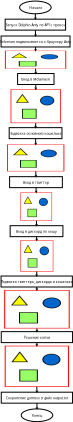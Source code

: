 <?xml version="1.0" encoding="UTF-8"?>
<dia:diagram xmlns:dia="http://www.lysator.liu.se/~alla/dia/">
  <dia:layer name="Фон" visible="true" connectable="true" active="true">
    <dia:object type="Standard - Image" version="0" id="O0">
      <dia:attribute name="obj_pos">
        <dia:point val="-137.382,81.199"/>
      </dia:attribute>
      <dia:attribute name="obj_bb">
        <dia:rectangle val="-137.382,81.199;-95.432,109.499"/>
      </dia:attribute>
      <dia:attribute name="elem_corner">
        <dia:point val="-137.382,81.199"/>
      </dia:attribute>
      <dia:attribute name="elem_width">
        <dia:real val="41.95"/>
      </dia:attribute>
      <dia:attribute name="elem_height">
        <dia:real val="28.3"/>
      </dia:attribute>
      <dia:attribute name="draw_border">
        <dia:boolean val="false"/>
      </dia:attribute>
      <dia:attribute name="keep_aspect">
        <dia:boolean val="true"/>
      </dia:attribute>
      <dia:attribute name="file">
        <dia:string>#/home/venom/Рабочий стол/for_git/img/Снимок экрана от 2024-10-24 11-15-31.jpg#</dia:string>
      </dia:attribute>
    </dia:object>
    <dia:object type="Flowchart - Ellipse" version="0" id="O1">
      <dia:attribute name="obj_pos">
        <dia:point val="-129.859,7.763"/>
      </dia:attribute>
      <dia:attribute name="obj_bb">
        <dia:rectangle val="-129.909,7.713;-103.554,18.412"/>
      </dia:attribute>
      <dia:attribute name="elem_corner">
        <dia:point val="-129.859,7.763"/>
      </dia:attribute>
      <dia:attribute name="elem_width">
        <dia:real val="26.254"/>
      </dia:attribute>
      <dia:attribute name="elem_height">
        <dia:real val="10.598"/>
      </dia:attribute>
      <dia:attribute name="show_background">
        <dia:boolean val="true"/>
      </dia:attribute>
      <dia:attribute name="padding">
        <dia:real val="0.354"/>
      </dia:attribute>
      <dia:attribute name="text">
        <dia:composite type="text">
          <dia:attribute name="string">
            <dia:string>#Начало#</dia:string>
          </dia:attribute>
          <dia:attribute name="font">
            <dia:font family="sans" style="0" name="Helvetica"/>
          </dia:attribute>
          <dia:attribute name="height">
            <dia:real val="3.528"/>
          </dia:attribute>
          <dia:attribute name="pos">
            <dia:point val="-116.732,14.316"/>
          </dia:attribute>
          <dia:attribute name="color">
            <dia:color val="#000000ff"/>
          </dia:attribute>
          <dia:attribute name="alignment">
            <dia:enum val="1"/>
          </dia:attribute>
        </dia:composite>
      </dia:attribute>
    </dia:object>
    <dia:object type="Flowchart - Box" version="0" id="O2">
      <dia:attribute name="obj_pos">
        <dia:point val="-131.543,68.16"/>
      </dia:attribute>
      <dia:attribute name="obj_bb">
        <dia:rectangle val="-131.593,68.11;-101.147,77.349"/>
      </dia:attribute>
      <dia:attribute name="elem_corner">
        <dia:point val="-131.543,68.16"/>
      </dia:attribute>
      <dia:attribute name="elem_width">
        <dia:real val="30.346"/>
      </dia:attribute>
      <dia:attribute name="elem_height">
        <dia:real val="9.139"/>
      </dia:attribute>
      <dia:attribute name="show_background">
        <dia:boolean val="true"/>
      </dia:attribute>
      <dia:attribute name="padding">
        <dia:real val="0.5"/>
      </dia:attribute>
      <dia:attribute name="text">
        <dia:composite type="text">
          <dia:attribute name="string">
            <dia:string>#Вход в Metamask#</dia:string>
          </dia:attribute>
          <dia:attribute name="font">
            <dia:font family="sans" style="0" name="Helvetica"/>
          </dia:attribute>
          <dia:attribute name="height">
            <dia:real val="3.528"/>
          </dia:attribute>
          <dia:attribute name="pos">
            <dia:point val="-116.37,73.983"/>
          </dia:attribute>
          <dia:attribute name="color">
            <dia:color val="#000000ff"/>
          </dia:attribute>
          <dia:attribute name="alignment">
            <dia:enum val="1"/>
          </dia:attribute>
        </dia:composite>
      </dia:attribute>
    </dia:object>
    <dia:object type="Standard - Image" version="0" id="O3">
      <dia:attribute name="obj_pos">
        <dia:point val="-140.28,127.243"/>
      </dia:attribute>
      <dia:attribute name="obj_bb">
        <dia:rectangle val="-140.28,127.243;-92.58,149.643"/>
      </dia:attribute>
      <dia:attribute name="elem_corner">
        <dia:point val="-140.28,127.243"/>
      </dia:attribute>
      <dia:attribute name="elem_width">
        <dia:real val="47.7"/>
      </dia:attribute>
      <dia:attribute name="elem_height">
        <dia:real val="22.4"/>
      </dia:attribute>
      <dia:attribute name="draw_border">
        <dia:boolean val="false"/>
      </dia:attribute>
      <dia:attribute name="keep_aspect">
        <dia:boolean val="true"/>
      </dia:attribute>
      <dia:attribute name="file">
        <dia:string>#/home/venom/Рабочий стол/for_git/img/Снимок экрана от 2024-10-24 11-15-44.png#</dia:string>
      </dia:attribute>
    </dia:object>
    <dia:object type="Standard - Image" version="0" id="O4">
      <dia:attribute name="obj_pos">
        <dia:point val="-129.176,167.187"/>
      </dia:attribute>
      <dia:attribute name="obj_bb">
        <dia:rectangle val="-129.176,167.187;-102.826,190.937"/>
      </dia:attribute>
      <dia:attribute name="elem_corner">
        <dia:point val="-129.176,167.187"/>
      </dia:attribute>
      <dia:attribute name="elem_width">
        <dia:real val="26.35"/>
      </dia:attribute>
      <dia:attribute name="elem_height">
        <dia:real val="23.75"/>
      </dia:attribute>
      <dia:attribute name="draw_border">
        <dia:boolean val="false"/>
      </dia:attribute>
      <dia:attribute name="keep_aspect">
        <dia:boolean val="true"/>
      </dia:attribute>
      <dia:attribute name="file">
        <dia:string>#/home/venom/Рабочий стол/for_git/img/Снимок экрана от 2024-10-24 11-16-15.png#</dia:string>
      </dia:attribute>
    </dia:object>
    <dia:object type="Standard - Image" version="0" id="O5">
      <dia:attribute name="obj_pos">
        <dia:point val="-129.33,207.195"/>
      </dia:attribute>
      <dia:attribute name="obj_bb">
        <dia:rectangle val="-129.33,207.195;-101.78,233.195"/>
      </dia:attribute>
      <dia:attribute name="elem_corner">
        <dia:point val="-129.33,207.195"/>
      </dia:attribute>
      <dia:attribute name="elem_width">
        <dia:real val="27.55"/>
      </dia:attribute>
      <dia:attribute name="elem_height">
        <dia:real val="26"/>
      </dia:attribute>
      <dia:attribute name="draw_border">
        <dia:boolean val="false"/>
      </dia:attribute>
      <dia:attribute name="keep_aspect">
        <dia:boolean val="true"/>
      </dia:attribute>
      <dia:attribute name="file">
        <dia:string>#/home/venom/Рабочий стол/for_git/img/Снимок экрана от 2024-10-24 11-16-39.png#</dia:string>
      </dia:attribute>
    </dia:object>
    <dia:object type="Standard - Image" version="0" id="O6">
      <dia:attribute name="obj_pos">
        <dia:point val="-142.748,248.604"/>
      </dia:attribute>
      <dia:attribute name="obj_bb">
        <dia:rectangle val="-142.748,248.604;-88.098,280.604"/>
      </dia:attribute>
      <dia:attribute name="elem_corner">
        <dia:point val="-142.748,248.604"/>
      </dia:attribute>
      <dia:attribute name="elem_width">
        <dia:real val="54.65"/>
      </dia:attribute>
      <dia:attribute name="elem_height">
        <dia:real val="32"/>
      </dia:attribute>
      <dia:attribute name="draw_border">
        <dia:boolean val="false"/>
      </dia:attribute>
      <dia:attribute name="keep_aspect">
        <dia:boolean val="true"/>
      </dia:attribute>
      <dia:attribute name="file">
        <dia:string>#/home/venom/Рабочий стол/for_git/img/Снимок экрана от 2024-10-24 11-16-58.png#</dia:string>
      </dia:attribute>
    </dia:object>
    <dia:object type="Standard - Image" version="0" id="O7">
      <dia:attribute name="obj_pos">
        <dia:point val="-142.285,294.987"/>
      </dia:attribute>
      <dia:attribute name="obj_bb">
        <dia:rectangle val="-142.285,294.987;-88.735,329.337"/>
      </dia:attribute>
      <dia:attribute name="elem_corner">
        <dia:point val="-142.285,294.987"/>
      </dia:attribute>
      <dia:attribute name="elem_width">
        <dia:real val="53.55"/>
      </dia:attribute>
      <dia:attribute name="elem_height">
        <dia:real val="34.35"/>
      </dia:attribute>
      <dia:attribute name="draw_border">
        <dia:boolean val="false"/>
      </dia:attribute>
      <dia:attribute name="keep_aspect">
        <dia:boolean val="true"/>
      </dia:attribute>
      <dia:attribute name="file">
        <dia:string>#/home/venom/Рабочий стол/for_git/img/Снимок экрана от 2024-10-24 11-17-17.png#</dia:string>
      </dia:attribute>
    </dia:object>
    <dia:object type="Flowchart - Box" version="0" id="O8">
      <dia:attribute name="obj_pos">
        <dia:point val="-138.565,113.252"/>
      </dia:attribute>
      <dia:attribute name="obj_bb">
        <dia:rectangle val="-138.615,113.202;-94.535,122.441"/>
      </dia:attribute>
      <dia:attribute name="elem_corner">
        <dia:point val="-138.565,113.252"/>
      </dia:attribute>
      <dia:attribute name="elem_width">
        <dia:real val="43.98"/>
      </dia:attribute>
      <dia:attribute name="elem_height">
        <dia:real val="9.139"/>
      </dia:attribute>
      <dia:attribute name="show_background">
        <dia:boolean val="true"/>
      </dia:attribute>
      <dia:attribute name="padding">
        <dia:real val="0.5"/>
      </dia:attribute>
      <dia:attribute name="text">
        <dia:composite type="text">
          <dia:attribute name="string">
            <dia:string>#Подвязка основного кошелька#</dia:string>
          </dia:attribute>
          <dia:attribute name="font">
            <dia:font family="sans" style="0" name="Helvetica"/>
          </dia:attribute>
          <dia:attribute name="height">
            <dia:real val="3.528"/>
          </dia:attribute>
          <dia:attribute name="pos">
            <dia:point val="-116.575,119.075"/>
          </dia:attribute>
          <dia:attribute name="color">
            <dia:color val="#000000ff"/>
          </dia:attribute>
          <dia:attribute name="alignment">
            <dia:enum val="1"/>
          </dia:attribute>
        </dia:composite>
      </dia:attribute>
    </dia:object>
    <dia:object type="Flowchart - Box" version="0" id="O9">
      <dia:attribute name="obj_pos">
        <dia:point val="-138.225,154.106"/>
      </dia:attribute>
      <dia:attribute name="obj_bb">
        <dia:rectangle val="-138.275,154.056;-94.195,163.295"/>
      </dia:attribute>
      <dia:attribute name="elem_corner">
        <dia:point val="-138.225,154.106"/>
      </dia:attribute>
      <dia:attribute name="elem_width">
        <dia:real val="43.98"/>
      </dia:attribute>
      <dia:attribute name="elem_height">
        <dia:real val="9.139"/>
      </dia:attribute>
      <dia:attribute name="show_background">
        <dia:boolean val="true"/>
      </dia:attribute>
      <dia:attribute name="padding">
        <dia:real val="0.5"/>
      </dia:attribute>
      <dia:attribute name="text">
        <dia:composite type="text">
          <dia:attribute name="string">
            <dia:string>#Вход в твиттер#</dia:string>
          </dia:attribute>
          <dia:attribute name="font">
            <dia:font family="sans" style="0" name="Helvetica"/>
          </dia:attribute>
          <dia:attribute name="height">
            <dia:real val="3.528"/>
          </dia:attribute>
          <dia:attribute name="pos">
            <dia:point val="-116.235,159.929"/>
          </dia:attribute>
          <dia:attribute name="color">
            <dia:color val="#000000ff"/>
          </dia:attribute>
          <dia:attribute name="alignment">
            <dia:enum val="1"/>
          </dia:attribute>
        </dia:composite>
      </dia:attribute>
    </dia:object>
    <dia:object type="Flowchart - Box" version="0" id="O10">
      <dia:attribute name="obj_pos">
        <dia:point val="-137.762,194.948"/>
      </dia:attribute>
      <dia:attribute name="obj_bb">
        <dia:rectangle val="-137.812,194.898;-93.733,204.137"/>
      </dia:attribute>
      <dia:attribute name="elem_corner">
        <dia:point val="-137.762,194.948"/>
      </dia:attribute>
      <dia:attribute name="elem_width">
        <dia:real val="43.98"/>
      </dia:attribute>
      <dia:attribute name="elem_height">
        <dia:real val="9.139"/>
      </dia:attribute>
      <dia:attribute name="show_background">
        <dia:boolean val="true"/>
      </dia:attribute>
      <dia:attribute name="padding">
        <dia:real val="0.5"/>
      </dia:attribute>
      <dia:attribute name="text">
        <dia:composite type="text">
          <dia:attribute name="string">
            <dia:string>#Вход в дискорд по хешу#</dia:string>
          </dia:attribute>
          <dia:attribute name="font">
            <dia:font family="sans" style="0" name="Helvetica"/>
          </dia:attribute>
          <dia:attribute name="height">
            <dia:real val="3.528"/>
          </dia:attribute>
          <dia:attribute name="pos">
            <dia:point val="-115.772,200.771"/>
          </dia:attribute>
          <dia:attribute name="color">
            <dia:color val="#000000ff"/>
          </dia:attribute>
          <dia:attribute name="alignment">
            <dia:enum val="1"/>
          </dia:attribute>
        </dia:composite>
      </dia:attribute>
    </dia:object>
    <dia:object type="Flowchart - Box" version="0" id="O11">
      <dia:attribute name="obj_pos">
        <dia:point val="-145.328,236.901"/>
      </dia:attribute>
      <dia:attribute name="obj_bb">
        <dia:rectangle val="-145.378,236.851;-85.858,246.09"/>
      </dia:attribute>
      <dia:attribute name="elem_corner">
        <dia:point val="-145.328,236.901"/>
      </dia:attribute>
      <dia:attribute name="elem_width">
        <dia:real val="59.42"/>
      </dia:attribute>
      <dia:attribute name="elem_height">
        <dia:real val="9.139"/>
      </dia:attribute>
      <dia:attribute name="show_background">
        <dia:boolean val="true"/>
      </dia:attribute>
      <dia:attribute name="padding">
        <dia:real val="0.5"/>
      </dia:attribute>
      <dia:attribute name="text">
        <dia:composite type="text">
          <dia:attribute name="string">
            <dia:string>#Подвязка твиттера, дискорда и кошелька#</dia:string>
          </dia:attribute>
          <dia:attribute name="font">
            <dia:font family="sans" style="0" name="Helvetica"/>
          </dia:attribute>
          <dia:attribute name="height">
            <dia:real val="3.528"/>
          </dia:attribute>
          <dia:attribute name="pos">
            <dia:point val="-115.618,242.724"/>
          </dia:attribute>
          <dia:attribute name="color">
            <dia:color val="#000000ff"/>
          </dia:attribute>
          <dia:attribute name="alignment">
            <dia:enum val="1"/>
          </dia:attribute>
        </dia:composite>
      </dia:attribute>
    </dia:object>
    <dia:object type="Flowchart - Box" version="0" id="O12">
      <dia:attribute name="obj_pos">
        <dia:point val="-145.165,283.243"/>
      </dia:attribute>
      <dia:attribute name="obj_bb">
        <dia:rectangle val="-145.215,283.193;-85.695,292.432"/>
      </dia:attribute>
      <dia:attribute name="elem_corner">
        <dia:point val="-145.165,283.243"/>
      </dia:attribute>
      <dia:attribute name="elem_width">
        <dia:real val="59.42"/>
      </dia:attribute>
      <dia:attribute name="elem_height">
        <dia:real val="9.139"/>
      </dia:attribute>
      <dia:attribute name="show_background">
        <dia:boolean val="true"/>
      </dia:attribute>
      <dia:attribute name="padding">
        <dia:real val="0.5"/>
      </dia:attribute>
      <dia:attribute name="text">
        <dia:composite type="text">
          <dia:attribute name="string">
            <dia:string>#Решение капчи#</dia:string>
          </dia:attribute>
          <dia:attribute name="font">
            <dia:font family="sans" style="0" name="Helvetica"/>
          </dia:attribute>
          <dia:attribute name="height">
            <dia:real val="3.528"/>
          </dia:attribute>
          <dia:attribute name="pos">
            <dia:point val="-115.455,289.066"/>
          </dia:attribute>
          <dia:attribute name="color">
            <dia:color val="#000000ff"/>
          </dia:attribute>
          <dia:attribute name="alignment">
            <dia:enum val="1"/>
          </dia:attribute>
        </dia:composite>
      </dia:attribute>
    </dia:object>
    <dia:object type="Flowchart - Box" version="0" id="O13">
      <dia:attribute name="obj_pos">
        <dia:point val="-145.165,333.706"/>
      </dia:attribute>
      <dia:attribute name="obj_bb">
        <dia:rectangle val="-145.215,333.656;-85.695,342.895"/>
      </dia:attribute>
      <dia:attribute name="elem_corner">
        <dia:point val="-145.165,333.706"/>
      </dia:attribute>
      <dia:attribute name="elem_width">
        <dia:real val="59.42"/>
      </dia:attribute>
      <dia:attribute name="elem_height">
        <dia:real val="9.139"/>
      </dia:attribute>
      <dia:attribute name="show_background">
        <dia:boolean val="true"/>
      </dia:attribute>
      <dia:attribute name="padding">
        <dia:real val="0.5"/>
      </dia:attribute>
      <dia:attribute name="text">
        <dia:composite type="text">
          <dia:attribute name="string">
            <dia:string>#Сохранение данных в файл output.txt#</dia:string>
          </dia:attribute>
          <dia:attribute name="font">
            <dia:font family="sans" style="0" name="Helvetica"/>
          </dia:attribute>
          <dia:attribute name="height">
            <dia:real val="3.528"/>
          </dia:attribute>
          <dia:attribute name="pos">
            <dia:point val="-115.455,339.529"/>
          </dia:attribute>
          <dia:attribute name="color">
            <dia:color val="#000000ff"/>
          </dia:attribute>
          <dia:attribute name="alignment">
            <dia:enum val="1"/>
          </dia:attribute>
        </dia:composite>
      </dia:attribute>
    </dia:object>
    <dia:object type="Flowchart - Ellipse" version="0" id="O14">
      <dia:attribute name="obj_pos">
        <dia:point val="-128.509,347.625"/>
      </dia:attribute>
      <dia:attribute name="obj_bb">
        <dia:rectangle val="-128.559,347.575;-102.205,358.273"/>
      </dia:attribute>
      <dia:attribute name="elem_corner">
        <dia:point val="-128.509,347.625"/>
      </dia:attribute>
      <dia:attribute name="elem_width">
        <dia:real val="26.254"/>
      </dia:attribute>
      <dia:attribute name="elem_height">
        <dia:real val="10.598"/>
      </dia:attribute>
      <dia:attribute name="show_background">
        <dia:boolean val="true"/>
      </dia:attribute>
      <dia:attribute name="padding">
        <dia:real val="0.354"/>
      </dia:attribute>
      <dia:attribute name="text">
        <dia:composite type="text">
          <dia:attribute name="string">
            <dia:string>#Конец#</dia:string>
          </dia:attribute>
          <dia:attribute name="font">
            <dia:font family="sans" style="0" name="Helvetica"/>
          </dia:attribute>
          <dia:attribute name="height">
            <dia:real val="3.528"/>
          </dia:attribute>
          <dia:attribute name="pos">
            <dia:point val="-115.382,354.178"/>
          </dia:attribute>
          <dia:attribute name="color">
            <dia:color val="#000000ff"/>
          </dia:attribute>
          <dia:attribute name="alignment">
            <dia:enum val="1"/>
          </dia:attribute>
        </dia:composite>
      </dia:attribute>
    </dia:object>
    <dia:object type="Flowchart - Box" version="0" id="O15">
      <dia:attribute name="obj_pos">
        <dia:point val="-141.907,22.845"/>
      </dia:attribute>
      <dia:attribute name="obj_bb">
        <dia:rectangle val="-141.957,22.795;-91.502,32.034"/>
      </dia:attribute>
      <dia:attribute name="elem_corner">
        <dia:point val="-141.907,22.845"/>
      </dia:attribute>
      <dia:attribute name="elem_width">
        <dia:real val="50.355"/>
      </dia:attribute>
      <dia:attribute name="elem_height">
        <dia:real val="9.139"/>
      </dia:attribute>
      <dia:attribute name="show_background">
        <dia:boolean val="true"/>
      </dia:attribute>
      <dia:attribute name="padding">
        <dia:real val="0.5"/>
      </dia:attribute>
      <dia:attribute name="text">
        <dia:composite type="text">
          <dia:attribute name="string">
            <dia:string>#Запуск Dolphin Anty по API с прокси#</dia:string>
          </dia:attribute>
          <dia:attribute name="font">
            <dia:font family="sans" style="0" name="Helvetica"/>
          </dia:attribute>
          <dia:attribute name="height">
            <dia:real val="3.528"/>
          </dia:attribute>
          <dia:attribute name="pos">
            <dia:point val="-116.729,28.668"/>
          </dia:attribute>
          <dia:attribute name="color">
            <dia:color val="#000000ff"/>
          </dia:attribute>
          <dia:attribute name="alignment">
            <dia:enum val="1"/>
          </dia:attribute>
        </dia:composite>
      </dia:attribute>
    </dia:object>
    <dia:object type="Flowchart - Box" version="0" id="O16">
      <dia:attribute name="obj_pos">
        <dia:point val="-145.299,36.879"/>
      </dia:attribute>
      <dia:attribute name="obj_bb">
        <dia:rectangle val="-145.349,36.829;-87.801,46.068"/>
      </dia:attribute>
      <dia:attribute name="elem_corner">
        <dia:point val="-145.299,36.879"/>
      </dia:attribute>
      <dia:attribute name="elem_width">
        <dia:real val="57.448"/>
      </dia:attribute>
      <dia:attribute name="elem_height">
        <dia:real val="9.139"/>
      </dia:attribute>
      <dia:attribute name="show_background">
        <dia:boolean val="true"/>
      </dia:attribute>
      <dia:attribute name="padding">
        <dia:real val="0.5"/>
      </dia:attribute>
      <dia:attribute name="text">
        <dia:composite type="text">
          <dia:attribute name="string">
            <dia:string>#Selenium подвязывается к браузеру Anty#</dia:string>
          </dia:attribute>
          <dia:attribute name="font">
            <dia:font family="sans" style="0" name="Helvetica"/>
          </dia:attribute>
          <dia:attribute name="height">
            <dia:real val="3.528"/>
          </dia:attribute>
          <dia:attribute name="pos">
            <dia:point val="-116.575,42.702"/>
          </dia:attribute>
          <dia:attribute name="color">
            <dia:color val="#000000ff"/>
          </dia:attribute>
          <dia:attribute name="alignment">
            <dia:enum val="1"/>
          </dia:attribute>
        </dia:composite>
      </dia:attribute>
    </dia:object>
    <dia:object type="Standard - Image" version="0" id="O17">
      <dia:attribute name="obj_pos">
        <dia:point val="-142.131,49.167"/>
      </dia:attribute>
      <dia:attribute name="obj_bb">
        <dia:rectangle val="-142.131,49.167;-91.031,64.117"/>
      </dia:attribute>
      <dia:attribute name="elem_corner">
        <dia:point val="-142.131,49.167"/>
      </dia:attribute>
      <dia:attribute name="elem_width">
        <dia:real val="51.1"/>
      </dia:attribute>
      <dia:attribute name="elem_height">
        <dia:real val="14.95"/>
      </dia:attribute>
      <dia:attribute name="draw_border">
        <dia:boolean val="false"/>
      </dia:attribute>
      <dia:attribute name="keep_aspect">
        <dia:boolean val="true"/>
      </dia:attribute>
      <dia:attribute name="file">
        <dia:string>#/home/venom/Рабочий стол/for_git/img/Снимок экрана от 2024-10-24 10-38-56.png#</dia:string>
      </dia:attribute>
    </dia:object>
    <dia:object type="Standard - ZigZagLine" version="1" id="O18">
      <dia:attribute name="obj_pos">
        <dia:point val="-116.732,18.362"/>
      </dia:attribute>
      <dia:attribute name="obj_bb">
        <dia:rectangle val="-117.091,18.312;-116.367,22.895"/>
      </dia:attribute>
      <dia:attribute name="orth_points">
        <dia:point val="-116.732,18.362"/>
        <dia:point val="-116.732,20.604"/>
        <dia:point val="-116.729,20.604"/>
        <dia:point val="-116.729,22.845"/>
      </dia:attribute>
      <dia:attribute name="orth_orient">
        <dia:enum val="1"/>
        <dia:enum val="0"/>
        <dia:enum val="1"/>
      </dia:attribute>
      <dia:attribute name="autorouting">
        <dia:boolean val="true"/>
      </dia:attribute>
      <dia:attribute name="end_arrow">
        <dia:enum val="22"/>
      </dia:attribute>
      <dia:attribute name="end_arrow_length">
        <dia:real val="0.5"/>
      </dia:attribute>
      <dia:attribute name="end_arrow_width">
        <dia:real val="0.5"/>
      </dia:attribute>
      <dia:connections>
        <dia:connection handle="0" to="O1" connection="12"/>
        <dia:connection handle="1" to="O15" connection="2"/>
      </dia:connections>
    </dia:object>
    <dia:object type="Standard - Line" version="0" id="O19">
      <dia:attribute name="obj_pos">
        <dia:point val="-116.729,31.984"/>
      </dia:attribute>
      <dia:attribute name="obj_bb">
        <dia:rectangle val="-116.959,31.932;-116.236,36.931"/>
      </dia:attribute>
      <dia:attribute name="conn_endpoints">
        <dia:point val="-116.729,31.984"/>
        <dia:point val="-116.575,36.879"/>
      </dia:attribute>
      <dia:attribute name="numcp">
        <dia:int val="1"/>
      </dia:attribute>
      <dia:attribute name="end_arrow">
        <dia:enum val="22"/>
      </dia:attribute>
      <dia:attribute name="end_arrow_length">
        <dia:real val="0.5"/>
      </dia:attribute>
      <dia:attribute name="end_arrow_width">
        <dia:real val="0.5"/>
      </dia:attribute>
      <dia:connections>
        <dia:connection handle="0" to="O15" connection="13"/>
        <dia:connection handle="1" to="O16" connection="2"/>
      </dia:connections>
    </dia:object>
    <dia:object type="Standard - Line" version="0" id="O20">
      <dia:attribute name="obj_pos">
        <dia:point val="-116.575,46.018"/>
      </dia:attribute>
      <dia:attribute name="obj_bb">
        <dia:rectangle val="-116.941,45.968;-116.218,49.217"/>
      </dia:attribute>
      <dia:attribute name="conn_endpoints">
        <dia:point val="-116.575,46.018"/>
        <dia:point val="-116.581,49.167"/>
      </dia:attribute>
      <dia:attribute name="numcp">
        <dia:int val="1"/>
      </dia:attribute>
      <dia:attribute name="end_arrow">
        <dia:enum val="22"/>
      </dia:attribute>
      <dia:attribute name="end_arrow_length">
        <dia:real val="0.5"/>
      </dia:attribute>
      <dia:attribute name="end_arrow_width">
        <dia:real val="0.5"/>
      </dia:attribute>
      <dia:connections>
        <dia:connection handle="0" to="O16" connection="13"/>
        <dia:connection handle="1" to="O17" connection="1"/>
      </dia:connections>
    </dia:object>
    <dia:object type="Standard - Line" version="0" id="O21">
      <dia:attribute name="obj_pos">
        <dia:point val="-116.581,64.117"/>
      </dia:attribute>
      <dia:attribute name="obj_bb">
        <dia:rectangle val="-116.769,64.064;-116.046,68.212"/>
      </dia:attribute>
      <dia:attribute name="conn_endpoints">
        <dia:point val="-116.581,64.117"/>
        <dia:point val="-116.37,68.16"/>
      </dia:attribute>
      <dia:attribute name="numcp">
        <dia:int val="1"/>
      </dia:attribute>
      <dia:attribute name="end_arrow">
        <dia:enum val="22"/>
      </dia:attribute>
      <dia:attribute name="end_arrow_length">
        <dia:real val="0.5"/>
      </dia:attribute>
      <dia:attribute name="end_arrow_width">
        <dia:real val="0.5"/>
      </dia:attribute>
      <dia:connections>
        <dia:connection handle="0" to="O17" connection="6"/>
        <dia:connection handle="1" to="O2" connection="2"/>
      </dia:connections>
    </dia:object>
    <dia:object type="Standard - Line" version="0" id="O22">
      <dia:attribute name="obj_pos">
        <dia:point val="-116.37,77.299"/>
      </dia:attribute>
      <dia:attribute name="obj_bb">
        <dia:rectangle val="-116.762,77.248;-116.038,81.249"/>
      </dia:attribute>
      <dia:attribute name="conn_endpoints">
        <dia:point val="-116.37,77.299"/>
        <dia:point val="-116.407,81.199"/>
      </dia:attribute>
      <dia:attribute name="numcp">
        <dia:int val="1"/>
      </dia:attribute>
      <dia:attribute name="end_arrow">
        <dia:enum val="22"/>
      </dia:attribute>
      <dia:attribute name="end_arrow_length">
        <dia:real val="0.5"/>
      </dia:attribute>
      <dia:attribute name="end_arrow_width">
        <dia:real val="0.5"/>
      </dia:attribute>
      <dia:connections>
        <dia:connection handle="0" to="O2" connection="13"/>
        <dia:connection handle="1" to="O0" connection="1"/>
      </dia:connections>
    </dia:object>
    <dia:object type="Standard - Line" version="0" id="O23">
      <dia:attribute name="obj_pos">
        <dia:point val="-116.407,109.499"/>
      </dia:attribute>
      <dia:attribute name="obj_bb">
        <dia:rectangle val="-116.904,109.447;-116.181,113.304"/>
      </dia:attribute>
      <dia:attribute name="conn_endpoints">
        <dia:point val="-116.407,109.499"/>
        <dia:point val="-116.575,113.252"/>
      </dia:attribute>
      <dia:attribute name="numcp">
        <dia:int val="1"/>
      </dia:attribute>
      <dia:attribute name="end_arrow">
        <dia:enum val="22"/>
      </dia:attribute>
      <dia:attribute name="end_arrow_length">
        <dia:real val="0.5"/>
      </dia:attribute>
      <dia:attribute name="end_arrow_width">
        <dia:real val="0.5"/>
      </dia:attribute>
      <dia:connections>
        <dia:connection handle="0" to="O0" connection="6"/>
        <dia:connection handle="1" to="O8" connection="2"/>
      </dia:connections>
    </dia:object>
    <dia:object type="Standard - Line" version="0" id="O24">
      <dia:attribute name="obj_pos">
        <dia:point val="-116.575,122.391"/>
      </dia:attribute>
      <dia:attribute name="obj_bb">
        <dia:rectangle val="-116.813,122.339;-116.09,127.295"/>
      </dia:attribute>
      <dia:attribute name="conn_endpoints">
        <dia:point val="-116.575,122.391"/>
        <dia:point val="-116.43,127.243"/>
      </dia:attribute>
      <dia:attribute name="numcp">
        <dia:int val="1"/>
      </dia:attribute>
      <dia:attribute name="end_arrow">
        <dia:enum val="22"/>
      </dia:attribute>
      <dia:attribute name="end_arrow_length">
        <dia:real val="0.5"/>
      </dia:attribute>
      <dia:attribute name="end_arrow_width">
        <dia:real val="0.5"/>
      </dia:attribute>
      <dia:connections>
        <dia:connection handle="0" to="O8" connection="13"/>
        <dia:connection handle="1" to="O3" connection="1"/>
      </dia:connections>
    </dia:object>
    <dia:object type="Standard - Line" version="0" id="O25">
      <dia:attribute name="obj_pos">
        <dia:point val="-116.43,149.643"/>
      </dia:attribute>
      <dia:attribute name="obj_bb">
        <dia:rectangle val="-116.628,149.591;-115.905,154.158"/>
      </dia:attribute>
      <dia:attribute name="conn_endpoints">
        <dia:point val="-116.43,149.643"/>
        <dia:point val="-116.235,154.106"/>
      </dia:attribute>
      <dia:attribute name="numcp">
        <dia:int val="1"/>
      </dia:attribute>
      <dia:attribute name="end_arrow">
        <dia:enum val="22"/>
      </dia:attribute>
      <dia:attribute name="end_arrow_length">
        <dia:real val="0.5"/>
      </dia:attribute>
      <dia:attribute name="end_arrow_width">
        <dia:real val="0.5"/>
      </dia:attribute>
      <dia:connections>
        <dia:connection handle="0" to="O3" connection="6"/>
        <dia:connection handle="1" to="O9" connection="2"/>
      </dia:connections>
    </dia:object>
    <dia:object type="Standard - Line" version="0" id="O26">
      <dia:attribute name="obj_pos">
        <dia:point val="-116.235,163.245"/>
      </dia:attribute>
      <dia:attribute name="obj_bb">
        <dia:rectangle val="-116.405,163.192;-115.683,167.24"/>
      </dia:attribute>
      <dia:attribute name="conn_endpoints">
        <dia:point val="-116.235,163.245"/>
        <dia:point val="-116.001,167.187"/>
      </dia:attribute>
      <dia:attribute name="numcp">
        <dia:int val="1"/>
      </dia:attribute>
      <dia:attribute name="end_arrow">
        <dia:enum val="22"/>
      </dia:attribute>
      <dia:attribute name="end_arrow_length">
        <dia:real val="0.5"/>
      </dia:attribute>
      <dia:attribute name="end_arrow_width">
        <dia:real val="0.5"/>
      </dia:attribute>
      <dia:connections>
        <dia:connection handle="0" to="O9" connection="13"/>
        <dia:connection handle="1" to="O4" connection="1"/>
      </dia:connections>
    </dia:object>
    <dia:object type="Standard - Line" version="0" id="O27">
      <dia:attribute name="obj_pos">
        <dia:point val="-115.83,190.936"/>
      </dia:attribute>
      <dia:attribute name="obj_bb">
        <dia:rectangle val="-116.145,190.886;-115.421,194.999"/>
      </dia:attribute>
      <dia:attribute name="conn_endpoints">
        <dia:point val="-115.83,190.936"/>
        <dia:point val="-115.772,194.948"/>
      </dia:attribute>
      <dia:attribute name="numcp">
        <dia:int val="1"/>
      </dia:attribute>
      <dia:attribute name="end_arrow">
        <dia:enum val="22"/>
      </dia:attribute>
      <dia:attribute name="end_arrow_length">
        <dia:real val="0.5"/>
      </dia:attribute>
      <dia:attribute name="end_arrow_width">
        <dia:real val="0.5"/>
      </dia:attribute>
      <dia:connections>
        <dia:connection handle="0" to="O4" connection="8"/>
        <dia:connection handle="1" to="O10" connection="2"/>
      </dia:connections>
    </dia:object>
    <dia:object type="Standard - Line" version="0" id="O28">
      <dia:attribute name="obj_pos">
        <dia:point val="-115.772,204.087"/>
      </dia:attribute>
      <dia:attribute name="obj_bb">
        <dia:rectangle val="-115.967,204.034;-115.245,207.248"/>
      </dia:attribute>
      <dia:attribute name="conn_endpoints">
        <dia:point val="-115.772,204.087"/>
        <dia:point val="-115.555,207.195"/>
      </dia:attribute>
      <dia:attribute name="numcp">
        <dia:int val="1"/>
      </dia:attribute>
      <dia:attribute name="end_arrow">
        <dia:enum val="22"/>
      </dia:attribute>
      <dia:attribute name="end_arrow_length">
        <dia:real val="0.5"/>
      </dia:attribute>
      <dia:attribute name="end_arrow_width">
        <dia:real val="0.5"/>
      </dia:attribute>
      <dia:connections>
        <dia:connection handle="0" to="O10" connection="13"/>
        <dia:connection handle="1" to="O5" connection="1"/>
      </dia:connections>
    </dia:object>
    <dia:object type="Standard - Line" version="0" id="O29">
      <dia:attribute name="obj_pos">
        <dia:point val="-115.555,233.195"/>
      </dia:attribute>
      <dia:attribute name="obj_bb">
        <dia:rectangle val="-115.968,233.144;-115.244,236.952"/>
      </dia:attribute>
      <dia:attribute name="conn_endpoints">
        <dia:point val="-115.555,233.195"/>
        <dia:point val="-115.618,236.901"/>
      </dia:attribute>
      <dia:attribute name="numcp">
        <dia:int val="1"/>
      </dia:attribute>
      <dia:attribute name="end_arrow">
        <dia:enum val="22"/>
      </dia:attribute>
      <dia:attribute name="end_arrow_length">
        <dia:real val="0.5"/>
      </dia:attribute>
      <dia:attribute name="end_arrow_width">
        <dia:real val="0.5"/>
      </dia:attribute>
      <dia:connections>
        <dia:connection handle="0" to="O5" connection="6"/>
        <dia:connection handle="1" to="O11" connection="2"/>
      </dia:connections>
    </dia:object>
    <dia:object type="Standard - Line" version="0" id="O30">
      <dia:attribute name="obj_pos">
        <dia:point val="-115.618,246.04"/>
      </dia:attribute>
      <dia:attribute name="obj_bb">
        <dia:rectangle val="-115.838,245.986;-115.117,248.658"/>
      </dia:attribute>
      <dia:attribute name="conn_endpoints">
        <dia:point val="-115.618,246.04"/>
        <dia:point val="-115.423,248.604"/>
      </dia:attribute>
      <dia:attribute name="numcp">
        <dia:int val="1"/>
      </dia:attribute>
      <dia:attribute name="end_arrow">
        <dia:enum val="22"/>
      </dia:attribute>
      <dia:attribute name="end_arrow_length">
        <dia:real val="0.5"/>
      </dia:attribute>
      <dia:attribute name="end_arrow_width">
        <dia:real val="0.5"/>
      </dia:attribute>
      <dia:connections>
        <dia:connection handle="0" to="O11" connection="13"/>
        <dia:connection handle="1" to="O6" connection="1"/>
      </dia:connections>
    </dia:object>
    <dia:object type="Standard - Line" version="0" id="O31">
      <dia:attribute name="obj_pos">
        <dia:point val="-115.423,280.604"/>
      </dia:attribute>
      <dia:attribute name="obj_bb">
        <dia:rectangle val="-115.808,280.553;-115.084,283.294"/>
      </dia:attribute>
      <dia:attribute name="conn_endpoints">
        <dia:point val="-115.423,280.604"/>
        <dia:point val="-115.455,283.243"/>
      </dia:attribute>
      <dia:attribute name="numcp">
        <dia:int val="1"/>
      </dia:attribute>
      <dia:attribute name="end_arrow">
        <dia:enum val="22"/>
      </dia:attribute>
      <dia:attribute name="end_arrow_length">
        <dia:real val="0.5"/>
      </dia:attribute>
      <dia:attribute name="end_arrow_width">
        <dia:real val="0.5"/>
      </dia:attribute>
      <dia:connections>
        <dia:connection handle="0" to="O6" connection="6"/>
        <dia:connection handle="1" to="O12" connection="2"/>
      </dia:connections>
    </dia:object>
    <dia:object type="Standard - Line" version="0" id="O32">
      <dia:attribute name="obj_pos">
        <dia:point val="-115.455,292.382"/>
      </dia:attribute>
      <dia:attribute name="obj_bb">
        <dia:rectangle val="-115.856,292.331;-115.133,295.038"/>
      </dia:attribute>
      <dia:attribute name="conn_endpoints">
        <dia:point val="-115.455,292.382"/>
        <dia:point val="-115.51,294.987"/>
      </dia:attribute>
      <dia:attribute name="numcp">
        <dia:int val="1"/>
      </dia:attribute>
      <dia:attribute name="end_arrow">
        <dia:enum val="22"/>
      </dia:attribute>
      <dia:attribute name="end_arrow_length">
        <dia:real val="0.5"/>
      </dia:attribute>
      <dia:attribute name="end_arrow_width">
        <dia:real val="0.5"/>
      </dia:attribute>
      <dia:connections>
        <dia:connection handle="0" to="O12" connection="13"/>
        <dia:connection handle="1" to="O7" connection="1"/>
      </dia:connections>
    </dia:object>
    <dia:object type="Standard - Line" version="0" id="O33">
      <dia:attribute name="obj_pos">
        <dia:point val="-115.51,329.337"/>
      </dia:attribute>
      <dia:attribute name="obj_bb">
        <dia:rectangle val="-115.826,329.286;-115.102,333.757"/>
      </dia:attribute>
      <dia:attribute name="conn_endpoints">
        <dia:point val="-115.51,329.337"/>
        <dia:point val="-115.455,333.706"/>
      </dia:attribute>
      <dia:attribute name="numcp">
        <dia:int val="1"/>
      </dia:attribute>
      <dia:attribute name="end_arrow">
        <dia:enum val="22"/>
      </dia:attribute>
      <dia:attribute name="end_arrow_length">
        <dia:real val="0.5"/>
      </dia:attribute>
      <dia:attribute name="end_arrow_width">
        <dia:real val="0.5"/>
      </dia:attribute>
      <dia:connections>
        <dia:connection handle="0" to="O7" connection="6"/>
        <dia:connection handle="1" to="O13" connection="2"/>
      </dia:connections>
    </dia:object>
    <dia:object type="Standard - Line" version="0" id="O34">
      <dia:attribute name="obj_pos">
        <dia:point val="-115.455,342.845"/>
      </dia:attribute>
      <dia:attribute name="obj_bb">
        <dia:rectangle val="-115.755,342.794;-115.031,347.676"/>
      </dia:attribute>
      <dia:attribute name="conn_endpoints">
        <dia:point val="-115.455,342.845"/>
        <dia:point val="-115.382,347.625"/>
      </dia:attribute>
      <dia:attribute name="numcp">
        <dia:int val="1"/>
      </dia:attribute>
      <dia:attribute name="end_arrow">
        <dia:enum val="22"/>
      </dia:attribute>
      <dia:attribute name="end_arrow_length">
        <dia:real val="0.5"/>
      </dia:attribute>
      <dia:attribute name="end_arrow_width">
        <dia:real val="0.5"/>
      </dia:attribute>
      <dia:connections>
        <dia:connection handle="0" to="O13" connection="13"/>
        <dia:connection handle="1" to="O14" connection="4"/>
      </dia:connections>
    </dia:object>
  </dia:layer>
</dia:diagram>

